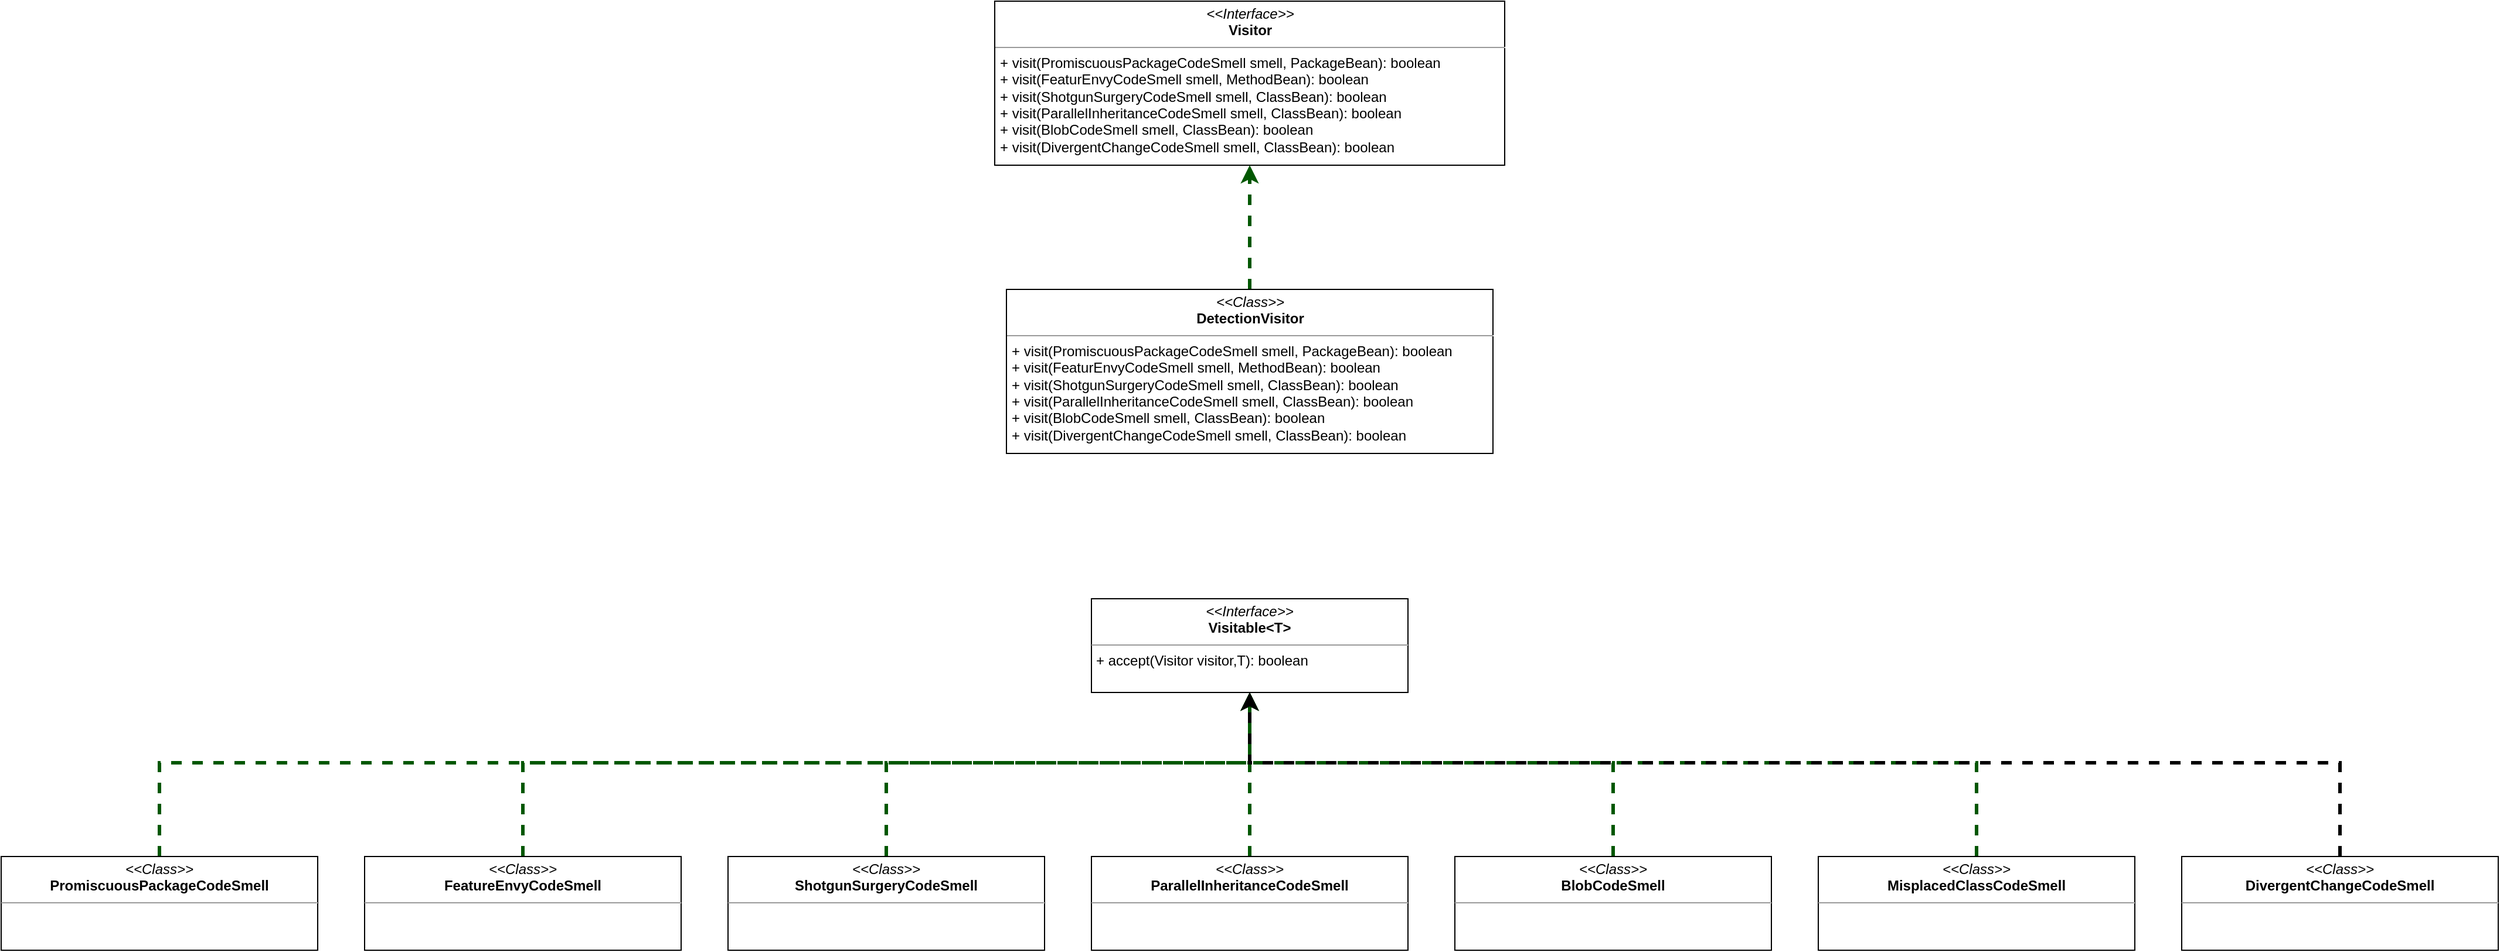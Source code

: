 <mxfile version="18.1.3" type="device"><diagram id="C5RBs43oDa-KdzZeNtuy" name="Page-1"><mxGraphModel dx="2076" dy="2327" grid="1" gridSize="10" guides="1" tooltips="1" connect="1" arrows="1" fold="1" page="1" pageScale="1" pageWidth="827" pageHeight="1169" math="0" shadow="0"><root><mxCell id="WIyWlLk6GJQsqaUBKTNV-0"/><mxCell id="WIyWlLk6GJQsqaUBKTNV-1" parent="WIyWlLk6GJQsqaUBKTNV-0"/><mxCell id="2xzUfw8Q5qS-4lHSRBrZ-8" style="edgeStyle=orthogonalEdgeStyle;rounded=0;orthogonalLoop=1;jettySize=auto;html=1;entryX=0.5;entryY=1;entryDx=0;entryDy=0;fillColor=#008a00;strokeColor=#005700;strokeWidth=3;dashed=1;" parent="WIyWlLk6GJQsqaUBKTNV-1" source="2xzUfw8Q5qS-4lHSRBrZ-0" target="2xzUfw8Q5qS-4lHSRBrZ-7" edge="1"><mxGeometry relative="1" as="geometry"><Array as="points"><mxPoint x="155" y="-260"/><mxPoint x="1085" y="-260"/></Array></mxGeometry></mxCell><mxCell id="2xzUfw8Q5qS-4lHSRBrZ-0" value="&lt;p style=&quot;margin:0px;margin-top:4px;text-align:center;&quot;&gt;&lt;i&gt;&amp;lt;&amp;lt;Class&amp;gt;&amp;gt;&lt;/i&gt;&lt;br&gt;&lt;b&gt;PromiscuousPackageCodeSmell&lt;/b&gt;&lt;/p&gt;&lt;hr size=&quot;1&quot;&gt;&lt;p style=&quot;margin:0px;margin-left:4px;&quot;&gt;&lt;br&gt;&lt;/p&gt;" style="verticalAlign=top;align=left;overflow=fill;fontSize=12;fontFamily=Helvetica;html=1;" parent="WIyWlLk6GJQsqaUBKTNV-1" vertex="1"><mxGeometry x="20" y="-180" width="270" height="80" as="geometry"/></mxCell><mxCell id="2xzUfw8Q5qS-4lHSRBrZ-10" style="edgeStyle=orthogonalEdgeStyle;rounded=0;orthogonalLoop=1;jettySize=auto;html=1;entryX=0.5;entryY=1;entryDx=0;entryDy=0;dashed=1;strokeWidth=3;fillColor=#008a00;strokeColor=#005700;" parent="WIyWlLk6GJQsqaUBKTNV-1" source="2xzUfw8Q5qS-4lHSRBrZ-1" target="2xzUfw8Q5qS-4lHSRBrZ-7" edge="1"><mxGeometry relative="1" as="geometry"><Array as="points"><mxPoint x="465" y="-260"/><mxPoint x="1085" y="-260"/></Array></mxGeometry></mxCell><mxCell id="2xzUfw8Q5qS-4lHSRBrZ-1" value="&lt;p style=&quot;margin:0px;margin-top:4px;text-align:center;&quot;&gt;&lt;i&gt;&amp;lt;&amp;lt;Class&amp;gt;&amp;gt;&lt;/i&gt;&lt;br&gt;&lt;b&gt;FeatureEnvyCodeSmell&lt;/b&gt;&lt;/p&gt;&lt;hr size=&quot;1&quot;&gt;&lt;p style=&quot;margin:0px;margin-left:4px;&quot;&gt;&lt;br&gt;&lt;/p&gt;" style="verticalAlign=top;align=left;overflow=fill;fontSize=12;fontFamily=Helvetica;html=1;" parent="WIyWlLk6GJQsqaUBKTNV-1" vertex="1"><mxGeometry x="330" y="-180" width="270" height="80" as="geometry"/></mxCell><mxCell id="2xzUfw8Q5qS-4lHSRBrZ-11" style="edgeStyle=orthogonalEdgeStyle;rounded=0;orthogonalLoop=1;jettySize=auto;html=1;entryX=0.5;entryY=1;entryDx=0;entryDy=0;dashed=1;strokeWidth=3;fillColor=#008a00;strokeColor=#005700;" parent="WIyWlLk6GJQsqaUBKTNV-1" source="2xzUfw8Q5qS-4lHSRBrZ-2" target="2xzUfw8Q5qS-4lHSRBrZ-7" edge="1"><mxGeometry relative="1" as="geometry"><Array as="points"><mxPoint x="775" y="-260"/><mxPoint x="1085" y="-260"/></Array></mxGeometry></mxCell><mxCell id="2xzUfw8Q5qS-4lHSRBrZ-2" value="&lt;p style=&quot;margin:0px;margin-top:4px;text-align:center;&quot;&gt;&lt;i&gt;&amp;lt;&amp;lt;Class&amp;gt;&amp;gt;&lt;/i&gt;&lt;br&gt;&lt;b&gt;ShotgunSurgeryCodeSmell&lt;/b&gt;&lt;/p&gt;&lt;hr size=&quot;1&quot;&gt;&lt;p style=&quot;margin:0px;margin-left:4px;&quot;&gt;&lt;br&gt;&lt;/p&gt;" style="verticalAlign=top;align=left;overflow=fill;fontSize=12;fontFamily=Helvetica;html=1;" parent="WIyWlLk6GJQsqaUBKTNV-1" vertex="1"><mxGeometry x="640" y="-180" width="270" height="80" as="geometry"/></mxCell><mxCell id="2xzUfw8Q5qS-4lHSRBrZ-12" style="edgeStyle=orthogonalEdgeStyle;rounded=0;orthogonalLoop=1;jettySize=auto;html=1;entryX=0.5;entryY=1;entryDx=0;entryDy=0;dashed=1;strokeWidth=3;fillColor=#008a00;strokeColor=#005700;" parent="WIyWlLk6GJQsqaUBKTNV-1" source="2xzUfw8Q5qS-4lHSRBrZ-3" target="2xzUfw8Q5qS-4lHSRBrZ-7" edge="1"><mxGeometry relative="1" as="geometry"/></mxCell><mxCell id="2xzUfw8Q5qS-4lHSRBrZ-3" value="&lt;p style=&quot;margin:0px;margin-top:4px;text-align:center;&quot;&gt;&lt;i&gt;&amp;lt;&amp;lt;Class&amp;gt;&amp;gt;&lt;/i&gt;&lt;br&gt;&lt;b&gt;ParallelInheritanceCodeSmell&lt;/b&gt;&lt;/p&gt;&lt;hr size=&quot;1&quot;&gt;&lt;p style=&quot;margin:0px;margin-left:4px;&quot;&gt;&lt;br&gt;&lt;/p&gt;" style="verticalAlign=top;align=left;overflow=fill;fontSize=12;fontFamily=Helvetica;html=1;" parent="WIyWlLk6GJQsqaUBKTNV-1" vertex="1"><mxGeometry x="950" y="-180" width="270" height="80" as="geometry"/></mxCell><mxCell id="2xzUfw8Q5qS-4lHSRBrZ-13" style="edgeStyle=orthogonalEdgeStyle;rounded=0;orthogonalLoop=1;jettySize=auto;html=1;entryX=0.5;entryY=1;entryDx=0;entryDy=0;dashed=1;strokeWidth=3;fillColor=#008a00;strokeColor=#005700;" parent="WIyWlLk6GJQsqaUBKTNV-1" source="2xzUfw8Q5qS-4lHSRBrZ-4" target="2xzUfw8Q5qS-4lHSRBrZ-7" edge="1"><mxGeometry relative="1" as="geometry"><Array as="points"><mxPoint x="1395" y="-260"/><mxPoint x="1085" y="-260"/></Array></mxGeometry></mxCell><mxCell id="2xzUfw8Q5qS-4lHSRBrZ-4" value="&lt;p style=&quot;margin:0px;margin-top:4px;text-align:center;&quot;&gt;&lt;i&gt;&amp;lt;&amp;lt;Class&amp;gt;&amp;gt;&lt;/i&gt;&lt;br&gt;&lt;b&gt;BlobCodeSmell&lt;/b&gt;&lt;/p&gt;&lt;hr size=&quot;1&quot;&gt;&lt;p style=&quot;margin:0px;margin-left:4px;&quot;&gt;&lt;br&gt;&lt;/p&gt;" style="verticalAlign=top;align=left;overflow=fill;fontSize=12;fontFamily=Helvetica;html=1;" parent="WIyWlLk6GJQsqaUBKTNV-1" vertex="1"><mxGeometry x="1260" y="-180" width="270" height="80" as="geometry"/></mxCell><mxCell id="2xzUfw8Q5qS-4lHSRBrZ-14" style="edgeStyle=orthogonalEdgeStyle;rounded=0;orthogonalLoop=1;jettySize=auto;html=1;dashed=1;strokeWidth=3;entryX=0.5;entryY=1;entryDx=0;entryDy=0;fillColor=#008a00;strokeColor=#005700;" parent="WIyWlLk6GJQsqaUBKTNV-1" source="2xzUfw8Q5qS-4lHSRBrZ-5" target="2xzUfw8Q5qS-4lHSRBrZ-7" edge="1"><mxGeometry relative="1" as="geometry"><mxPoint x="1710" y="-380.0" as="targetPoint"/><Array as="points"><mxPoint x="1705" y="-260"/><mxPoint x="1085" y="-260"/></Array></mxGeometry></mxCell><mxCell id="2xzUfw8Q5qS-4lHSRBrZ-5" value="&lt;p style=&quot;margin:0px;margin-top:4px;text-align:center;&quot;&gt;&lt;i&gt;&amp;lt;&amp;lt;Class&amp;gt;&amp;gt;&lt;/i&gt;&lt;br&gt;&lt;b&gt;MisplacedClassCodeSmell&lt;/b&gt;&lt;/p&gt;&lt;hr size=&quot;1&quot;&gt;&lt;p style=&quot;margin:0px;margin-left:4px;&quot;&gt;&lt;br&gt;&lt;/p&gt;" style="verticalAlign=top;align=left;overflow=fill;fontSize=12;fontFamily=Helvetica;html=1;" parent="WIyWlLk6GJQsqaUBKTNV-1" vertex="1"><mxGeometry x="1570" y="-180" width="270" height="80" as="geometry"/></mxCell><mxCell id="2xzUfw8Q5qS-4lHSRBrZ-15" style="edgeStyle=orthogonalEdgeStyle;rounded=0;orthogonalLoop=1;jettySize=auto;html=1;dashed=1;strokeWidth=3;entryX=0.5;entryY=1;entryDx=0;entryDy=0;" parent="WIyWlLk6GJQsqaUBKTNV-1" source="2xzUfw8Q5qS-4lHSRBrZ-6" target="2xzUfw8Q5qS-4lHSRBrZ-7" edge="1"><mxGeometry relative="1" as="geometry"><mxPoint x="1620" y="-360.0" as="targetPoint"/><Array as="points"><mxPoint x="2015" y="-260"/><mxPoint x="1085" y="-260"/></Array></mxGeometry></mxCell><mxCell id="2xzUfw8Q5qS-4lHSRBrZ-6" value="&lt;p style=&quot;margin:0px;margin-top:4px;text-align:center;&quot;&gt;&lt;i&gt;&amp;lt;&amp;lt;Class&amp;gt;&amp;gt;&lt;/i&gt;&lt;br&gt;&lt;b&gt;DivergentChangeCodeSmell&lt;/b&gt;&lt;/p&gt;&lt;hr size=&quot;1&quot;&gt;&lt;p style=&quot;margin:0px;margin-left:4px;&quot;&gt;&lt;br&gt;&lt;/p&gt;" style="verticalAlign=top;align=left;overflow=fill;fontSize=12;fontFamily=Helvetica;html=1;" parent="WIyWlLk6GJQsqaUBKTNV-1" vertex="1"><mxGeometry x="1880" y="-180" width="270" height="80" as="geometry"/></mxCell><mxCell id="2xzUfw8Q5qS-4lHSRBrZ-7" value="&lt;p style=&quot;margin:0px;margin-top:4px;text-align:center;&quot;&gt;&lt;i&gt;&amp;lt;&amp;lt;Interface&amp;gt;&amp;gt;&lt;/i&gt;&lt;br&gt;&lt;b&gt;Visitable&amp;lt;T&amp;gt;&lt;/b&gt;&lt;/p&gt;&lt;hr size=&quot;1&quot;&gt;&lt;p style=&quot;margin:0px;margin-left:4px;&quot;&gt;+ accept(Visitor visitor,T): boolean&lt;br&gt;&lt;/p&gt;" style="verticalAlign=top;align=left;overflow=fill;fontSize=12;fontFamily=Helvetica;html=1;" parent="WIyWlLk6GJQsqaUBKTNV-1" vertex="1"><mxGeometry x="950" y="-400" width="270" height="80" as="geometry"/></mxCell><mxCell id="2xzUfw8Q5qS-4lHSRBrZ-16" value="&lt;p style=&quot;margin:0px;margin-top:4px;text-align:center;&quot;&gt;&lt;i&gt;&amp;lt;&amp;lt;Interface&amp;gt;&amp;gt;&lt;/i&gt;&lt;br&gt;&lt;b&gt;Visitor&lt;/b&gt;&lt;/p&gt;&lt;hr size=&quot;1&quot;&gt;&lt;p style=&quot;margin:0px;margin-left:4px;&quot;&gt;+ visit(PromiscuousPackageCodeSmell smell, PackageBean): boolean&lt;br&gt;&lt;/p&gt;&lt;p style=&quot;margin:0px;margin-left:4px;&quot;&gt;+ visit(FeaturEnvyCodeSmell smell, MethodBean): boolean&lt;br&gt;&lt;/p&gt;&lt;p style=&quot;margin:0px;margin-left:4px;&quot;&gt;+ visit(ShotgunSurgeryCodeSmell smell, ClassBean): boolean&lt;br&gt;&lt;/p&gt;&lt;p style=&quot;margin:0px;margin-left:4px;&quot;&gt;+ visit(ParallelInheritanceCodeSmell smell, ClassBean): boolean&lt;br&gt;&lt;/p&gt;&lt;p style=&quot;margin:0px;margin-left:4px;&quot;&gt;+ visit(BlobCodeSmell smell, ClassBean): boolean&lt;br&gt;&lt;/p&gt;&lt;p style=&quot;margin:0px;margin-left:4px;&quot;&gt;+ visit(DivergentChangeCodeSmell smell, ClassBean): boolean&lt;br&gt;&lt;/p&gt;" style="verticalAlign=top;align=left;overflow=fill;fontSize=12;fontFamily=Helvetica;html=1;" parent="WIyWlLk6GJQsqaUBKTNV-1" vertex="1"><mxGeometry x="867.5" y="-910" width="435" height="140" as="geometry"/></mxCell><mxCell id="2xzUfw8Q5qS-4lHSRBrZ-19" style="edgeStyle=orthogonalEdgeStyle;rounded=0;orthogonalLoop=1;jettySize=auto;html=1;entryX=0.5;entryY=1;entryDx=0;entryDy=0;dashed=1;strokeWidth=3;fillColor=#008a00;strokeColor=#005700;" parent="WIyWlLk6GJQsqaUBKTNV-1" source="2xzUfw8Q5qS-4lHSRBrZ-17" target="2xzUfw8Q5qS-4lHSRBrZ-16" edge="1"><mxGeometry relative="1" as="geometry"/></mxCell><mxCell id="2xzUfw8Q5qS-4lHSRBrZ-17" value="&lt;p style=&quot;margin:0px;margin-top:4px;text-align:center;&quot;&gt;&lt;i&gt;&amp;lt;&amp;lt;Class&amp;gt;&amp;gt;&lt;/i&gt;&lt;br&gt;&lt;b&gt;DetectionVisitor&lt;/b&gt;&lt;/p&gt;&lt;hr size=&quot;1&quot;&gt;&lt;p style=&quot;margin: 0px 0px 0px 4px;&quot;&gt;+ visit(PromiscuousPackageCodeSmell smell, PackageBean): boolean&lt;br&gt;&lt;/p&gt;&lt;p style=&quot;margin: 0px 0px 0px 4px;&quot;&gt;+ visit(FeaturEnvyCodeSmell smell, MethodBean): boolean&lt;br&gt;&lt;/p&gt;&lt;p style=&quot;margin: 0px 0px 0px 4px;&quot;&gt;+ visit(ShotgunSurgeryCodeSmell smell, ClassBean): boolean&lt;br&gt;&lt;/p&gt;&lt;p style=&quot;margin: 0px 0px 0px 4px;&quot;&gt;+ visit(ParallelInheritanceCodeSmell smell, ClassBean): boolean&lt;br&gt;&lt;/p&gt;&lt;p style=&quot;margin: 0px 0px 0px 4px;&quot;&gt;+ visit(BlobCodeSmell smell, ClassBean): boolean&lt;br&gt;&lt;/p&gt;&lt;p style=&quot;margin: 0px 0px 0px 4px;&quot;&gt;+ visit(DivergentChangeCodeSmell smell, ClassBean): boolean&lt;/p&gt;" style="verticalAlign=top;align=left;overflow=fill;fontSize=12;fontFamily=Helvetica;html=1;" parent="WIyWlLk6GJQsqaUBKTNV-1" vertex="1"><mxGeometry x="877.5" y="-664" width="415" height="140" as="geometry"/></mxCell></root></mxGraphModel></diagram></mxfile>